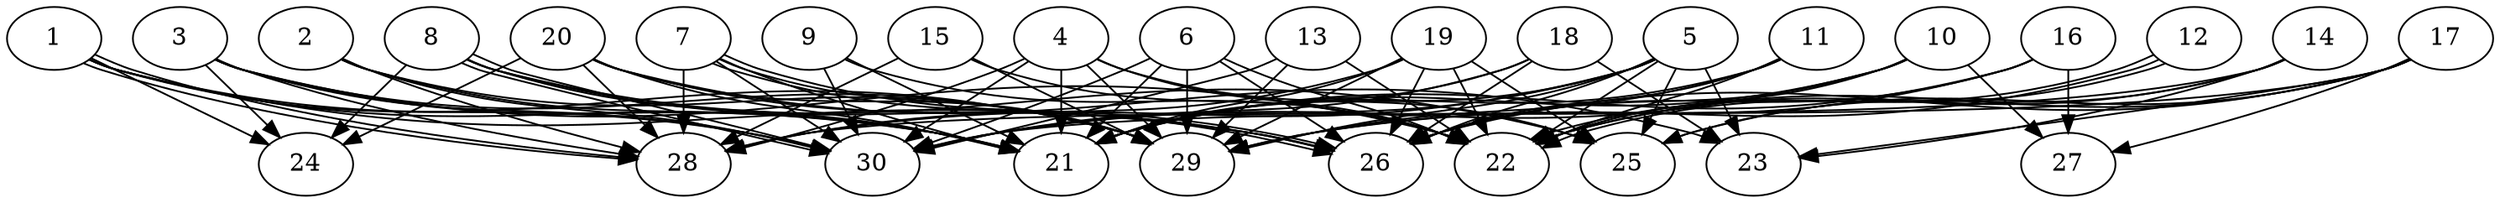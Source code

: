 // DAG automatically generated by daggen at Thu Oct  3 14:04:19 2019
// ./daggen --dot -n 30 --ccr 0.3 --fat 0.9 --regular 0.9 --density 0.9 --mindata 5242880 --maxdata 52428800 
digraph G {
  1 [size="150606507", alpha="0.08", expect_size="45181952"] 
  1 -> 21 [size ="45181952"]
  1 -> 24 [size ="45181952"]
  1 -> 26 [size ="45181952"]
  1 -> 28 [size ="45181952"]
  1 -> 28 [size ="45181952"]
  1 -> 29 [size ="45181952"]
  1 -> 30 [size ="45181952"]
  2 [size="27661653", alpha="0.16", expect_size="8298496"] 
  2 -> 21 [size ="8298496"]
  2 -> 28 [size ="8298496"]
  2 -> 29 [size ="8298496"]
  2 -> 30 [size ="8298496"]
  3 [size="145493333", alpha="0.07", expect_size="43648000"] 
  3 -> 21 [size ="43648000"]
  3 -> 22 [size ="43648000"]
  3 -> 24 [size ="43648000"]
  3 -> 28 [size ="43648000"]
  3 -> 29 [size ="43648000"]
  3 -> 30 [size ="43648000"]
  4 [size="79769600", alpha="0.17", expect_size="23930880"] 
  4 -> 21 [size ="23930880"]
  4 -> 22 [size ="23930880"]
  4 -> 25 [size ="23930880"]
  4 -> 28 [size ="23930880"]
  4 -> 29 [size ="23930880"]
  4 -> 30 [size ="23930880"]
  5 [size="165597867", alpha="0.16", expect_size="49679360"] 
  5 -> 21 [size ="49679360"]
  5 -> 22 [size ="49679360"]
  5 -> 23 [size ="49679360"]
  5 -> 25 [size ="49679360"]
  5 -> 26 [size ="49679360"]
  5 -> 28 [size ="49679360"]
  5 -> 29 [size ="49679360"]
  5 -> 30 [size ="49679360"]
  6 [size="59098453", alpha="0.00", expect_size="17729536"] 
  6 -> 21 [size ="17729536"]
  6 -> 22 [size ="17729536"]
  6 -> 26 [size ="17729536"]
  6 -> 29 [size ="17729536"]
  6 -> 30 [size ="17729536"]
  7 [size="101055147", alpha="0.06", expect_size="30316544"] 
  7 -> 21 [size ="30316544"]
  7 -> 26 [size ="30316544"]
  7 -> 26 [size ="30316544"]
  7 -> 28 [size ="30316544"]
  7 -> 29 [size ="30316544"]
  7 -> 30 [size ="30316544"]
  8 [size="131891200", alpha="0.15", expect_size="39567360"] 
  8 -> 21 [size ="39567360"]
  8 -> 24 [size ="39567360"]
  8 -> 25 [size ="39567360"]
  8 -> 26 [size ="39567360"]
  8 -> 30 [size ="39567360"]
  8 -> 30 [size ="39567360"]
  9 [size="83606187", alpha="0.03", expect_size="25081856"] 
  9 -> 21 [size ="25081856"]
  9 -> 22 [size ="25081856"]
  9 -> 30 [size ="25081856"]
  10 [size="69256533", alpha="0.10", expect_size="20776960"] 
  10 -> 21 [size ="20776960"]
  10 -> 22 [size ="20776960"]
  10 -> 26 [size ="20776960"]
  10 -> 27 [size ="20776960"]
  10 -> 30 [size ="20776960"]
  11 [size="96791893", alpha="0.14", expect_size="29037568"] 
  11 -> 21 [size ="29037568"]
  11 -> 22 [size ="29037568"]
  11 -> 26 [size ="29037568"]
  11 -> 29 [size ="29037568"]
  12 [size="157392213", alpha="0.00", expect_size="47217664"] 
  12 -> 22 [size ="47217664"]
  12 -> 22 [size ="47217664"]
  12 -> 29 [size ="47217664"]
  13 [size="126242133", alpha="0.06", expect_size="37872640"] 
  13 -> 22 [size ="37872640"]
  13 -> 29 [size ="37872640"]
  13 -> 30 [size ="37872640"]
  14 [size="25968640", alpha="0.06", expect_size="7790592"] 
  14 -> 22 [size ="7790592"]
  14 -> 23 [size ="7790592"]
  14 -> 25 [size ="7790592"]
  14 -> 28 [size ="7790592"]
  15 [size="160160427", alpha="0.13", expect_size="48048128"] 
  15 -> 22 [size ="48048128"]
  15 -> 28 [size ="48048128"]
  15 -> 29 [size ="48048128"]
  16 [size="128375467", alpha="0.19", expect_size="38512640"] 
  16 -> 21 [size ="38512640"]
  16 -> 26 [size ="38512640"]
  16 -> 27 [size ="38512640"]
  16 -> 29 [size ="38512640"]
  17 [size="131491840", alpha="0.05", expect_size="39447552"] 
  17 -> 22 [size ="39447552"]
  17 -> 23 [size ="39447552"]
  17 -> 25 [size ="39447552"]
  17 -> 26 [size ="39447552"]
  17 -> 27 [size ="39447552"]
  17 -> 30 [size ="39447552"]
  18 [size="23698773", alpha="0.05", expect_size="7109632"] 
  18 -> 21 [size ="7109632"]
  18 -> 23 [size ="7109632"]
  18 -> 26 [size ="7109632"]
  18 -> 30 [size ="7109632"]
  19 [size="138379947", alpha="0.01", expect_size="41513984"] 
  19 -> 21 [size ="41513984"]
  19 -> 22 [size ="41513984"]
  19 -> 25 [size ="41513984"]
  19 -> 26 [size ="41513984"]
  19 -> 28 [size ="41513984"]
  19 -> 29 [size ="41513984"]
  20 [size="160293547", alpha="0.18", expect_size="48088064"] 
  20 -> 21 [size ="48088064"]
  20 -> 23 [size ="48088064"]
  20 -> 24 [size ="48088064"]
  20 -> 26 [size ="48088064"]
  20 -> 28 [size ="48088064"]
  20 -> 29 [size ="48088064"]
  21 [size="84377600", alpha="0.11", expect_size="25313280"] 
  22 [size="34969600", alpha="0.06", expect_size="10490880"] 
  23 [size="37666133", alpha="0.17", expect_size="11299840"] 
  24 [size="85002240", alpha="0.16", expect_size="25500672"] 
  25 [size="132747947", alpha="0.14", expect_size="39824384"] 
  26 [size="77783040", alpha="0.17", expect_size="23334912"] 
  27 [size="69290667", alpha="0.11", expect_size="20787200"] 
  28 [size="106984107", alpha="0.19", expect_size="32095232"] 
  29 [size="145029120", alpha="0.16", expect_size="43508736"] 
  30 [size="153791147", alpha="0.19", expect_size="46137344"] 
}
